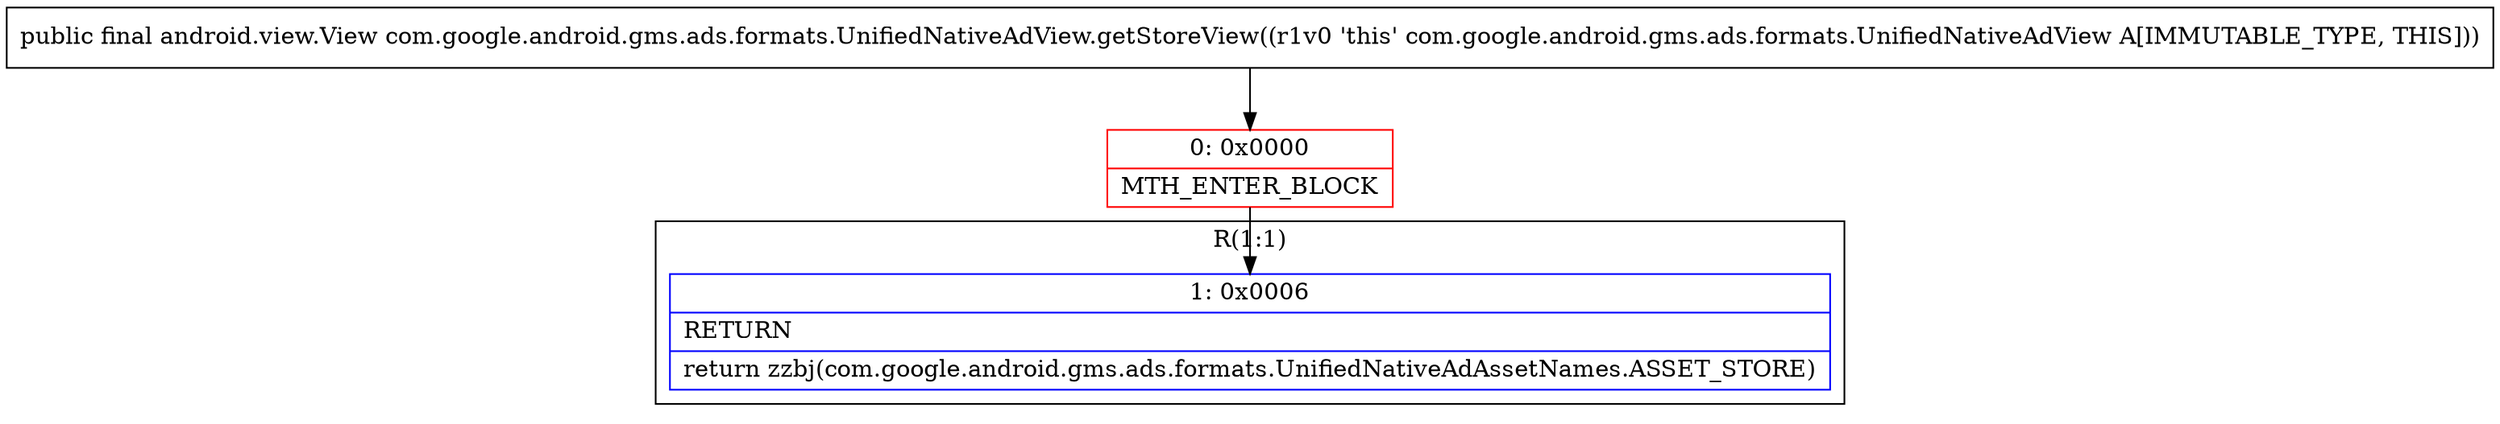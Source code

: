 digraph "CFG forcom.google.android.gms.ads.formats.UnifiedNativeAdView.getStoreView()Landroid\/view\/View;" {
subgraph cluster_Region_1567491920 {
label = "R(1:1)";
node [shape=record,color=blue];
Node_1 [shape=record,label="{1\:\ 0x0006|RETURN\l|return zzbj(com.google.android.gms.ads.formats.UnifiedNativeAdAssetNames.ASSET_STORE)\l}"];
}
Node_0 [shape=record,color=red,label="{0\:\ 0x0000|MTH_ENTER_BLOCK\l}"];
MethodNode[shape=record,label="{public final android.view.View com.google.android.gms.ads.formats.UnifiedNativeAdView.getStoreView((r1v0 'this' com.google.android.gms.ads.formats.UnifiedNativeAdView A[IMMUTABLE_TYPE, THIS])) }"];
MethodNode -> Node_0;
Node_0 -> Node_1;
}

